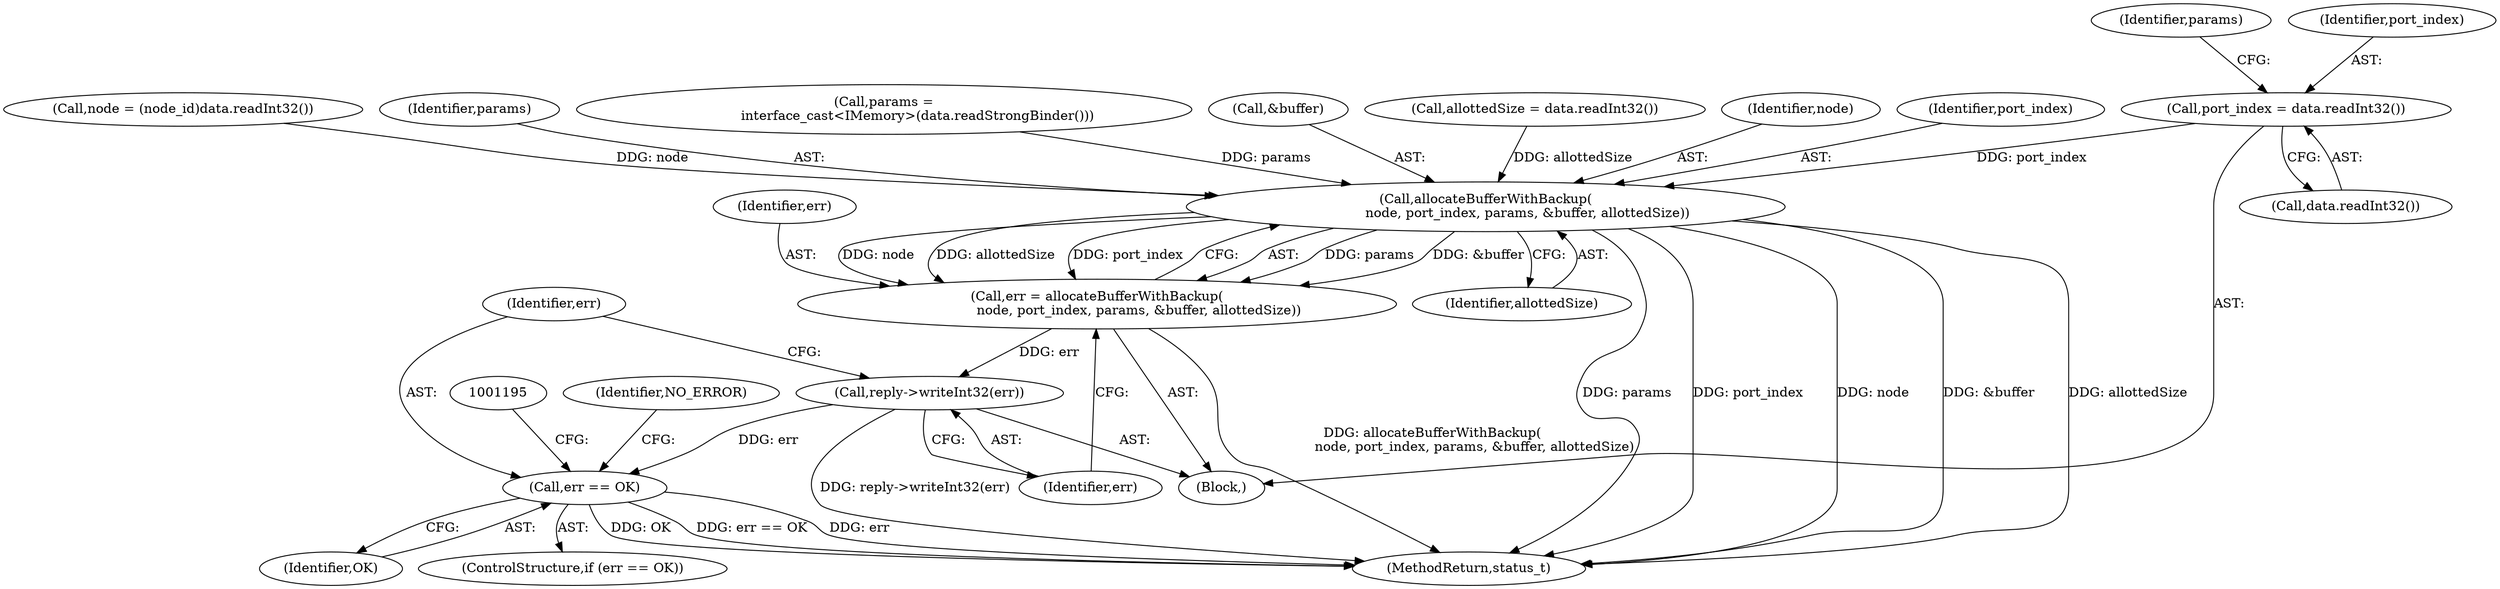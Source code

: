 digraph "0_Android_db829699d3293f254a7387894303451a91278986@API" {
"1001160" [label="(Call,port_index = data.readInt32())"];
"1001179" [label="(Call,allocateBufferWithBackup(\n                    node, port_index, params, &buffer, allottedSize))"];
"1001177" [label="(Call,err = allocateBufferWithBackup(\n                    node, port_index, params, &buffer, allottedSize))"];
"1001186" [label="(Call,reply->writeInt32(err))"];
"1001189" [label="(Call,err == OK)"];
"1001164" [label="(Call,params =\n                interface_cast<IMemory>(data.readStrongBinder()))"];
"1001187" [label="(Identifier,err)"];
"1001165" [label="(Identifier,params)"];
"1001179" [label="(Call,allocateBufferWithBackup(\n                    node, port_index, params, &buffer, allottedSize))"];
"1001188" [label="(ControlStructure,if (err == OK))"];
"1001183" [label="(Call,&buffer)"];
"1001191" [label="(Identifier,OK)"];
"1001186" [label="(Call,reply->writeInt32(err))"];
"1001172" [label="(Call,allottedSize = data.readInt32())"];
"1001177" [label="(Call,err = allocateBufferWithBackup(\n                    node, port_index, params, &buffer, allottedSize))"];
"1001180" [label="(Identifier,node)"];
"1001181" [label="(Identifier,port_index)"];
"1001198" [label="(Identifier,NO_ERROR)"];
"1001154" [label="(Call,node = (node_id)data.readInt32())"];
"1001353" [label="(MethodReturn,status_t)"];
"1001161" [label="(Identifier,port_index)"];
"1001190" [label="(Identifier,err)"];
"1001160" [label="(Call,port_index = data.readInt32())"];
"1001162" [label="(Call,data.readInt32())"];
"1001182" [label="(Identifier,params)"];
"1001189" [label="(Call,err == OK)"];
"1001185" [label="(Identifier,allottedSize)"];
"1001148" [label="(Block,)"];
"1001178" [label="(Identifier,err)"];
"1001160" -> "1001148"  [label="AST: "];
"1001160" -> "1001162"  [label="CFG: "];
"1001161" -> "1001160"  [label="AST: "];
"1001162" -> "1001160"  [label="AST: "];
"1001165" -> "1001160"  [label="CFG: "];
"1001160" -> "1001179"  [label="DDG: port_index"];
"1001179" -> "1001177"  [label="AST: "];
"1001179" -> "1001185"  [label="CFG: "];
"1001180" -> "1001179"  [label="AST: "];
"1001181" -> "1001179"  [label="AST: "];
"1001182" -> "1001179"  [label="AST: "];
"1001183" -> "1001179"  [label="AST: "];
"1001185" -> "1001179"  [label="AST: "];
"1001177" -> "1001179"  [label="CFG: "];
"1001179" -> "1001353"  [label="DDG: allottedSize"];
"1001179" -> "1001353"  [label="DDG: params"];
"1001179" -> "1001353"  [label="DDG: port_index"];
"1001179" -> "1001353"  [label="DDG: node"];
"1001179" -> "1001353"  [label="DDG: &buffer"];
"1001179" -> "1001177"  [label="DDG: params"];
"1001179" -> "1001177"  [label="DDG: &buffer"];
"1001179" -> "1001177"  [label="DDG: node"];
"1001179" -> "1001177"  [label="DDG: allottedSize"];
"1001179" -> "1001177"  [label="DDG: port_index"];
"1001154" -> "1001179"  [label="DDG: node"];
"1001164" -> "1001179"  [label="DDG: params"];
"1001172" -> "1001179"  [label="DDG: allottedSize"];
"1001177" -> "1001148"  [label="AST: "];
"1001178" -> "1001177"  [label="AST: "];
"1001187" -> "1001177"  [label="CFG: "];
"1001177" -> "1001353"  [label="DDG: allocateBufferWithBackup(\n                    node, port_index, params, &buffer, allottedSize)"];
"1001177" -> "1001186"  [label="DDG: err"];
"1001186" -> "1001148"  [label="AST: "];
"1001186" -> "1001187"  [label="CFG: "];
"1001187" -> "1001186"  [label="AST: "];
"1001190" -> "1001186"  [label="CFG: "];
"1001186" -> "1001353"  [label="DDG: reply->writeInt32(err)"];
"1001186" -> "1001189"  [label="DDG: err"];
"1001189" -> "1001188"  [label="AST: "];
"1001189" -> "1001191"  [label="CFG: "];
"1001190" -> "1001189"  [label="AST: "];
"1001191" -> "1001189"  [label="AST: "];
"1001195" -> "1001189"  [label="CFG: "];
"1001198" -> "1001189"  [label="CFG: "];
"1001189" -> "1001353"  [label="DDG: err == OK"];
"1001189" -> "1001353"  [label="DDG: err"];
"1001189" -> "1001353"  [label="DDG: OK"];
}
